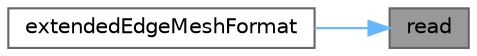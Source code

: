digraph "read"
{
 // LATEX_PDF_SIZE
  bgcolor="transparent";
  edge [fontname=Helvetica,fontsize=10,labelfontname=Helvetica,labelfontsize=10];
  node [fontname=Helvetica,fontsize=10,shape=box,height=0.2,width=0.4];
  rankdir="RL";
  Node1 [id="Node000001",label="read",height=0.2,width=0.4,color="gray40", fillcolor="grey60", style="filled", fontcolor="black",tooltip=" "];
  Node1 -> Node2 [id="edge1_Node000001_Node000002",dir="back",color="steelblue1",style="solid",tooltip=" "];
  Node2 [id="Node000002",label="extendedEdgeMeshFormat",height=0.2,width=0.4,color="grey40", fillcolor="white", style="filled",URL="$classFoam_1_1fileFormats_1_1extendedEdgeMeshFormat.html#a7b48c35268d65c498d61410cfd72b68e",tooltip=" "];
}
